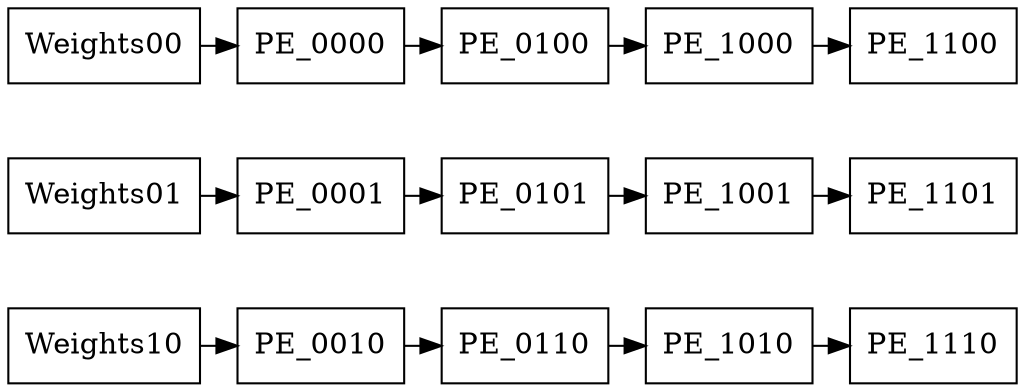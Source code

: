 digraph ProcessingArray {

    subgraph array{
        subgraph {
            node [shape=box]
            rank=same
            "Weights00" "PE_0000" "PE_0100" "PE_1000" "PE_1100"
        }

        subgraph {
            node [shape=box]
            rank=same 
            "Weights01" "PE_0001" "PE_0101" "PE_1001" "PE_1101"
        }

        subgraph {
            node [shape=box]
            rank=same
            "Weights10" "PE_0010" "PE_0110" "PE_1010" "PE_1110"    
        }

        "PE_0000" -> "PE_0001" [style=invis]
        "PE_0001" -> "PE_0010" [style=invis]
        "PE_0101" -> "PE_0110" [style=invis]
        "PE_1001" -> "PE_1010" [style=invis]
        "PE_1101" -> "PE_1110" [style=invis]

        "Weights00" -> "Weights01" [style=invis]
        "Weights01" -> "Weights10" [style=invis]

        // bus
        Weights00 -> PE_0000
        PE_0000 -> PE_0100
        PE_0100 -> PE_1000
        PE_1000 -> PE_1100

        Weights01 -> PE_0001
        PE_0001 -> PE_0101
        PE_0101 -> PE_1001
        PE_1001 -> PE_1101

        Weights10 -> PE_0010
        PE_0010 -> PE_0110
        PE_0110 -> PE_1010
        PE_1010 -> PE_1110
    }

    
   

    // WeightsBuffer1
    // WeightsBuffer2

}